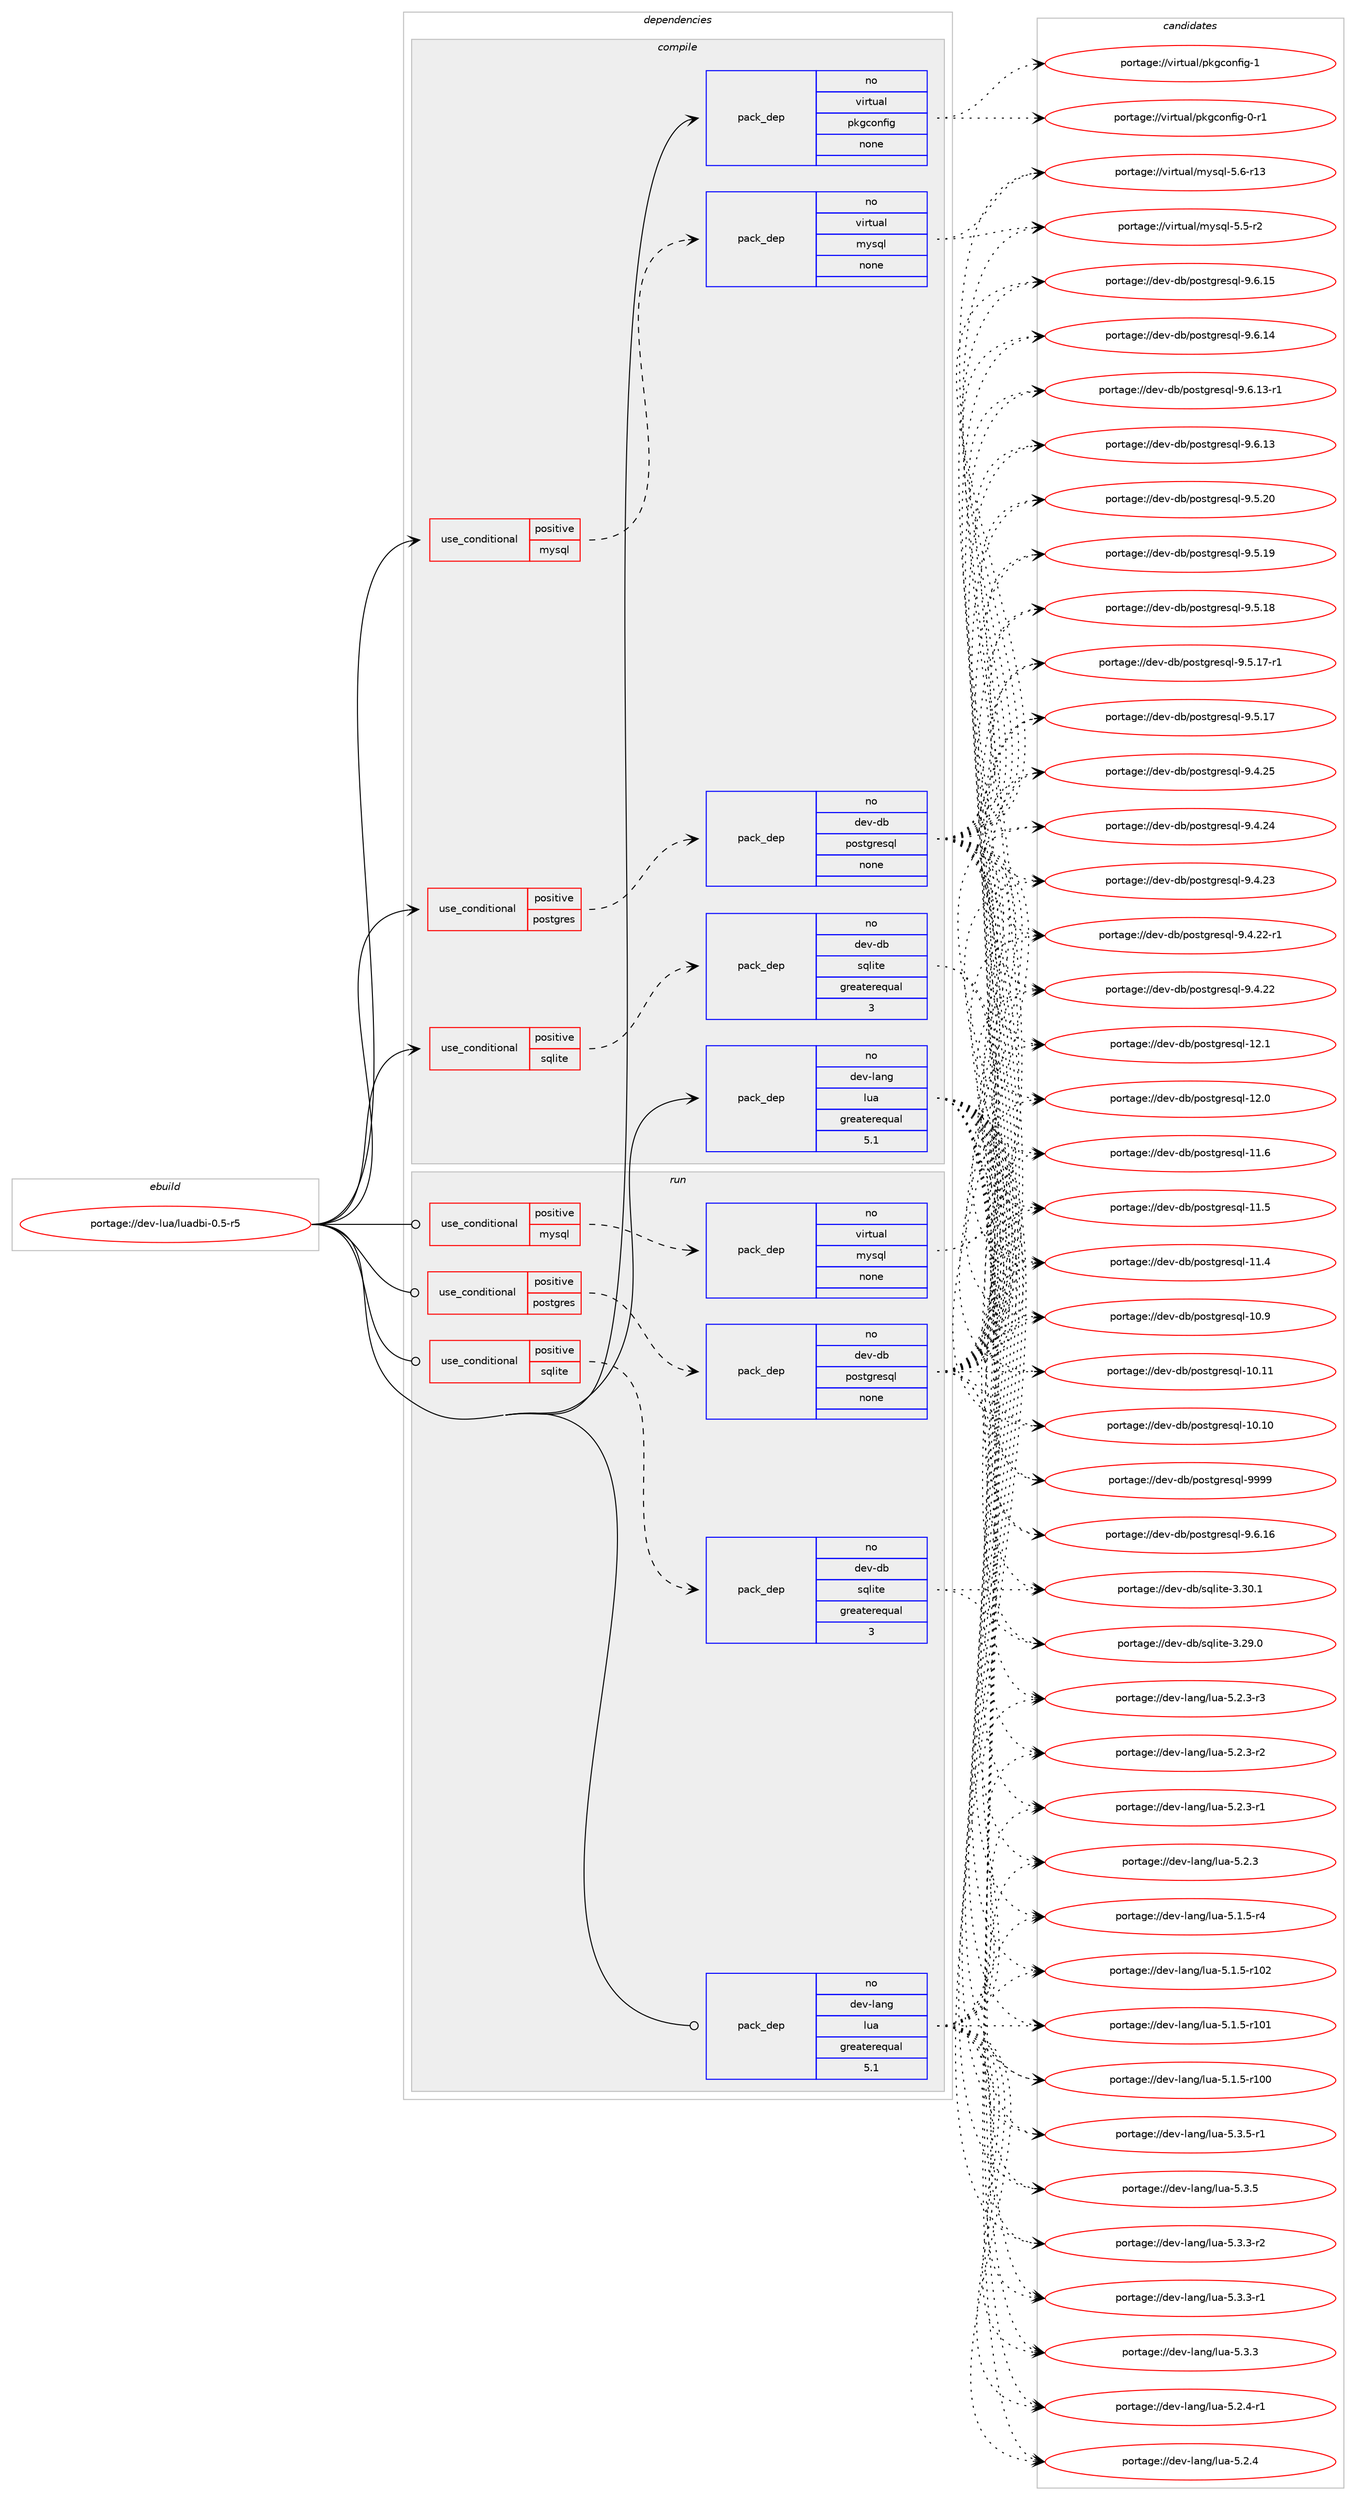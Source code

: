 digraph prolog {

# *************
# Graph options
# *************

newrank=true;
concentrate=true;
compound=true;
graph [rankdir=LR,fontname=Helvetica,fontsize=10,ranksep=1.5];#, ranksep=2.5, nodesep=0.2];
edge  [arrowhead=vee];
node  [fontname=Helvetica,fontsize=10];

# **********
# The ebuild
# **********

subgraph cluster_leftcol {
color=gray;
label=<<i>ebuild</i>>;
id [label="portage://dev-lua/luadbi-0.5-r5", color=red, width=4, href="../dev-lua/luadbi-0.5-r5.svg"];
}

# ****************
# The dependencies
# ****************

subgraph cluster_midcol {
color=gray;
label=<<i>dependencies</i>>;
subgraph cluster_compile {
fillcolor="#eeeeee";
style=filled;
label=<<i>compile</i>>;
subgraph cond123140 {
dependency505334 [label=<<TABLE BORDER="0" CELLBORDER="1" CELLSPACING="0" CELLPADDING="4"><TR><TD ROWSPAN="3" CELLPADDING="10">use_conditional</TD></TR><TR><TD>positive</TD></TR><TR><TD>mysql</TD></TR></TABLE>>, shape=none, color=red];
subgraph pack377056 {
dependency505335 [label=<<TABLE BORDER="0" CELLBORDER="1" CELLSPACING="0" CELLPADDING="4" WIDTH="220"><TR><TD ROWSPAN="6" CELLPADDING="30">pack_dep</TD></TR><TR><TD WIDTH="110">no</TD></TR><TR><TD>virtual</TD></TR><TR><TD>mysql</TD></TR><TR><TD>none</TD></TR><TR><TD></TD></TR></TABLE>>, shape=none, color=blue];
}
dependency505334:e -> dependency505335:w [weight=20,style="dashed",arrowhead="vee"];
}
id:e -> dependency505334:w [weight=20,style="solid",arrowhead="vee"];
subgraph cond123141 {
dependency505336 [label=<<TABLE BORDER="0" CELLBORDER="1" CELLSPACING="0" CELLPADDING="4"><TR><TD ROWSPAN="3" CELLPADDING="10">use_conditional</TD></TR><TR><TD>positive</TD></TR><TR><TD>postgres</TD></TR></TABLE>>, shape=none, color=red];
subgraph pack377057 {
dependency505337 [label=<<TABLE BORDER="0" CELLBORDER="1" CELLSPACING="0" CELLPADDING="4" WIDTH="220"><TR><TD ROWSPAN="6" CELLPADDING="30">pack_dep</TD></TR><TR><TD WIDTH="110">no</TD></TR><TR><TD>dev-db</TD></TR><TR><TD>postgresql</TD></TR><TR><TD>none</TD></TR><TR><TD></TD></TR></TABLE>>, shape=none, color=blue];
}
dependency505336:e -> dependency505337:w [weight=20,style="dashed",arrowhead="vee"];
}
id:e -> dependency505336:w [weight=20,style="solid",arrowhead="vee"];
subgraph cond123142 {
dependency505338 [label=<<TABLE BORDER="0" CELLBORDER="1" CELLSPACING="0" CELLPADDING="4"><TR><TD ROWSPAN="3" CELLPADDING="10">use_conditional</TD></TR><TR><TD>positive</TD></TR><TR><TD>sqlite</TD></TR></TABLE>>, shape=none, color=red];
subgraph pack377058 {
dependency505339 [label=<<TABLE BORDER="0" CELLBORDER="1" CELLSPACING="0" CELLPADDING="4" WIDTH="220"><TR><TD ROWSPAN="6" CELLPADDING="30">pack_dep</TD></TR><TR><TD WIDTH="110">no</TD></TR><TR><TD>dev-db</TD></TR><TR><TD>sqlite</TD></TR><TR><TD>greaterequal</TD></TR><TR><TD>3</TD></TR></TABLE>>, shape=none, color=blue];
}
dependency505338:e -> dependency505339:w [weight=20,style="dashed",arrowhead="vee"];
}
id:e -> dependency505338:w [weight=20,style="solid",arrowhead="vee"];
subgraph pack377059 {
dependency505340 [label=<<TABLE BORDER="0" CELLBORDER="1" CELLSPACING="0" CELLPADDING="4" WIDTH="220"><TR><TD ROWSPAN="6" CELLPADDING="30">pack_dep</TD></TR><TR><TD WIDTH="110">no</TD></TR><TR><TD>dev-lang</TD></TR><TR><TD>lua</TD></TR><TR><TD>greaterequal</TD></TR><TR><TD>5.1</TD></TR></TABLE>>, shape=none, color=blue];
}
id:e -> dependency505340:w [weight=20,style="solid",arrowhead="vee"];
subgraph pack377060 {
dependency505341 [label=<<TABLE BORDER="0" CELLBORDER="1" CELLSPACING="0" CELLPADDING="4" WIDTH="220"><TR><TD ROWSPAN="6" CELLPADDING="30">pack_dep</TD></TR><TR><TD WIDTH="110">no</TD></TR><TR><TD>virtual</TD></TR><TR><TD>pkgconfig</TD></TR><TR><TD>none</TD></TR><TR><TD></TD></TR></TABLE>>, shape=none, color=blue];
}
id:e -> dependency505341:w [weight=20,style="solid",arrowhead="vee"];
}
subgraph cluster_compileandrun {
fillcolor="#eeeeee";
style=filled;
label=<<i>compile and run</i>>;
}
subgraph cluster_run {
fillcolor="#eeeeee";
style=filled;
label=<<i>run</i>>;
subgraph cond123143 {
dependency505342 [label=<<TABLE BORDER="0" CELLBORDER="1" CELLSPACING="0" CELLPADDING="4"><TR><TD ROWSPAN="3" CELLPADDING="10">use_conditional</TD></TR><TR><TD>positive</TD></TR><TR><TD>mysql</TD></TR></TABLE>>, shape=none, color=red];
subgraph pack377061 {
dependency505343 [label=<<TABLE BORDER="0" CELLBORDER="1" CELLSPACING="0" CELLPADDING="4" WIDTH="220"><TR><TD ROWSPAN="6" CELLPADDING="30">pack_dep</TD></TR><TR><TD WIDTH="110">no</TD></TR><TR><TD>virtual</TD></TR><TR><TD>mysql</TD></TR><TR><TD>none</TD></TR><TR><TD></TD></TR></TABLE>>, shape=none, color=blue];
}
dependency505342:e -> dependency505343:w [weight=20,style="dashed",arrowhead="vee"];
}
id:e -> dependency505342:w [weight=20,style="solid",arrowhead="odot"];
subgraph cond123144 {
dependency505344 [label=<<TABLE BORDER="0" CELLBORDER="1" CELLSPACING="0" CELLPADDING="4"><TR><TD ROWSPAN="3" CELLPADDING="10">use_conditional</TD></TR><TR><TD>positive</TD></TR><TR><TD>postgres</TD></TR></TABLE>>, shape=none, color=red];
subgraph pack377062 {
dependency505345 [label=<<TABLE BORDER="0" CELLBORDER="1" CELLSPACING="0" CELLPADDING="4" WIDTH="220"><TR><TD ROWSPAN="6" CELLPADDING="30">pack_dep</TD></TR><TR><TD WIDTH="110">no</TD></TR><TR><TD>dev-db</TD></TR><TR><TD>postgresql</TD></TR><TR><TD>none</TD></TR><TR><TD></TD></TR></TABLE>>, shape=none, color=blue];
}
dependency505344:e -> dependency505345:w [weight=20,style="dashed",arrowhead="vee"];
}
id:e -> dependency505344:w [weight=20,style="solid",arrowhead="odot"];
subgraph cond123145 {
dependency505346 [label=<<TABLE BORDER="0" CELLBORDER="1" CELLSPACING="0" CELLPADDING="4"><TR><TD ROWSPAN="3" CELLPADDING="10">use_conditional</TD></TR><TR><TD>positive</TD></TR><TR><TD>sqlite</TD></TR></TABLE>>, shape=none, color=red];
subgraph pack377063 {
dependency505347 [label=<<TABLE BORDER="0" CELLBORDER="1" CELLSPACING="0" CELLPADDING="4" WIDTH="220"><TR><TD ROWSPAN="6" CELLPADDING="30">pack_dep</TD></TR><TR><TD WIDTH="110">no</TD></TR><TR><TD>dev-db</TD></TR><TR><TD>sqlite</TD></TR><TR><TD>greaterequal</TD></TR><TR><TD>3</TD></TR></TABLE>>, shape=none, color=blue];
}
dependency505346:e -> dependency505347:w [weight=20,style="dashed",arrowhead="vee"];
}
id:e -> dependency505346:w [weight=20,style="solid",arrowhead="odot"];
subgraph pack377064 {
dependency505348 [label=<<TABLE BORDER="0" CELLBORDER="1" CELLSPACING="0" CELLPADDING="4" WIDTH="220"><TR><TD ROWSPAN="6" CELLPADDING="30">pack_dep</TD></TR><TR><TD WIDTH="110">no</TD></TR><TR><TD>dev-lang</TD></TR><TR><TD>lua</TD></TR><TR><TD>greaterequal</TD></TR><TR><TD>5.1</TD></TR></TABLE>>, shape=none, color=blue];
}
id:e -> dependency505348:w [weight=20,style="solid",arrowhead="odot"];
}
}

# **************
# The candidates
# **************

subgraph cluster_choices {
rank=same;
color=gray;
label=<<i>candidates</i>>;

subgraph choice377056 {
color=black;
nodesep=1;
choice118105114116117971084710912111511310845534654451144951 [label="portage://virtual/mysql-5.6-r13", color=red, width=4,href="../virtual/mysql-5.6-r13.svg"];
choice1181051141161179710847109121115113108455346534511450 [label="portage://virtual/mysql-5.5-r2", color=red, width=4,href="../virtual/mysql-5.5-r2.svg"];
dependency505335:e -> choice118105114116117971084710912111511310845534654451144951:w [style=dotted,weight="100"];
dependency505335:e -> choice1181051141161179710847109121115113108455346534511450:w [style=dotted,weight="100"];
}
subgraph choice377057 {
color=black;
nodesep=1;
choice1001011184510098471121111151161031141011151131084557575757 [label="portage://dev-db/postgresql-9999", color=red, width=4,href="../dev-db/postgresql-9999.svg"];
choice10010111845100984711211111511610311410111511310845574654464954 [label="portage://dev-db/postgresql-9.6.16", color=red, width=4,href="../dev-db/postgresql-9.6.16.svg"];
choice10010111845100984711211111511610311410111511310845574654464953 [label="portage://dev-db/postgresql-9.6.15", color=red, width=4,href="../dev-db/postgresql-9.6.15.svg"];
choice10010111845100984711211111511610311410111511310845574654464952 [label="portage://dev-db/postgresql-9.6.14", color=red, width=4,href="../dev-db/postgresql-9.6.14.svg"];
choice100101118451009847112111115116103114101115113108455746544649514511449 [label="portage://dev-db/postgresql-9.6.13-r1", color=red, width=4,href="../dev-db/postgresql-9.6.13-r1.svg"];
choice10010111845100984711211111511610311410111511310845574654464951 [label="portage://dev-db/postgresql-9.6.13", color=red, width=4,href="../dev-db/postgresql-9.6.13.svg"];
choice10010111845100984711211111511610311410111511310845574653465048 [label="portage://dev-db/postgresql-9.5.20", color=red, width=4,href="../dev-db/postgresql-9.5.20.svg"];
choice10010111845100984711211111511610311410111511310845574653464957 [label="portage://dev-db/postgresql-9.5.19", color=red, width=4,href="../dev-db/postgresql-9.5.19.svg"];
choice10010111845100984711211111511610311410111511310845574653464956 [label="portage://dev-db/postgresql-9.5.18", color=red, width=4,href="../dev-db/postgresql-9.5.18.svg"];
choice100101118451009847112111115116103114101115113108455746534649554511449 [label="portage://dev-db/postgresql-9.5.17-r1", color=red, width=4,href="../dev-db/postgresql-9.5.17-r1.svg"];
choice10010111845100984711211111511610311410111511310845574653464955 [label="portage://dev-db/postgresql-9.5.17", color=red, width=4,href="../dev-db/postgresql-9.5.17.svg"];
choice10010111845100984711211111511610311410111511310845574652465053 [label="portage://dev-db/postgresql-9.4.25", color=red, width=4,href="../dev-db/postgresql-9.4.25.svg"];
choice10010111845100984711211111511610311410111511310845574652465052 [label="portage://dev-db/postgresql-9.4.24", color=red, width=4,href="../dev-db/postgresql-9.4.24.svg"];
choice10010111845100984711211111511610311410111511310845574652465051 [label="portage://dev-db/postgresql-9.4.23", color=red, width=4,href="../dev-db/postgresql-9.4.23.svg"];
choice100101118451009847112111115116103114101115113108455746524650504511449 [label="portage://dev-db/postgresql-9.4.22-r1", color=red, width=4,href="../dev-db/postgresql-9.4.22-r1.svg"];
choice10010111845100984711211111511610311410111511310845574652465050 [label="portage://dev-db/postgresql-9.4.22", color=red, width=4,href="../dev-db/postgresql-9.4.22.svg"];
choice1001011184510098471121111151161031141011151131084549504649 [label="portage://dev-db/postgresql-12.1", color=red, width=4,href="../dev-db/postgresql-12.1.svg"];
choice1001011184510098471121111151161031141011151131084549504648 [label="portage://dev-db/postgresql-12.0", color=red, width=4,href="../dev-db/postgresql-12.0.svg"];
choice1001011184510098471121111151161031141011151131084549494654 [label="portage://dev-db/postgresql-11.6", color=red, width=4,href="../dev-db/postgresql-11.6.svg"];
choice1001011184510098471121111151161031141011151131084549494653 [label="portage://dev-db/postgresql-11.5", color=red, width=4,href="../dev-db/postgresql-11.5.svg"];
choice1001011184510098471121111151161031141011151131084549494652 [label="portage://dev-db/postgresql-11.4", color=red, width=4,href="../dev-db/postgresql-11.4.svg"];
choice1001011184510098471121111151161031141011151131084549484657 [label="portage://dev-db/postgresql-10.9", color=red, width=4,href="../dev-db/postgresql-10.9.svg"];
choice100101118451009847112111115116103114101115113108454948464949 [label="portage://dev-db/postgresql-10.11", color=red, width=4,href="../dev-db/postgresql-10.11.svg"];
choice100101118451009847112111115116103114101115113108454948464948 [label="portage://dev-db/postgresql-10.10", color=red, width=4,href="../dev-db/postgresql-10.10.svg"];
dependency505337:e -> choice1001011184510098471121111151161031141011151131084557575757:w [style=dotted,weight="100"];
dependency505337:e -> choice10010111845100984711211111511610311410111511310845574654464954:w [style=dotted,weight="100"];
dependency505337:e -> choice10010111845100984711211111511610311410111511310845574654464953:w [style=dotted,weight="100"];
dependency505337:e -> choice10010111845100984711211111511610311410111511310845574654464952:w [style=dotted,weight="100"];
dependency505337:e -> choice100101118451009847112111115116103114101115113108455746544649514511449:w [style=dotted,weight="100"];
dependency505337:e -> choice10010111845100984711211111511610311410111511310845574654464951:w [style=dotted,weight="100"];
dependency505337:e -> choice10010111845100984711211111511610311410111511310845574653465048:w [style=dotted,weight="100"];
dependency505337:e -> choice10010111845100984711211111511610311410111511310845574653464957:w [style=dotted,weight="100"];
dependency505337:e -> choice10010111845100984711211111511610311410111511310845574653464956:w [style=dotted,weight="100"];
dependency505337:e -> choice100101118451009847112111115116103114101115113108455746534649554511449:w [style=dotted,weight="100"];
dependency505337:e -> choice10010111845100984711211111511610311410111511310845574653464955:w [style=dotted,weight="100"];
dependency505337:e -> choice10010111845100984711211111511610311410111511310845574652465053:w [style=dotted,weight="100"];
dependency505337:e -> choice10010111845100984711211111511610311410111511310845574652465052:w [style=dotted,weight="100"];
dependency505337:e -> choice10010111845100984711211111511610311410111511310845574652465051:w [style=dotted,weight="100"];
dependency505337:e -> choice100101118451009847112111115116103114101115113108455746524650504511449:w [style=dotted,weight="100"];
dependency505337:e -> choice10010111845100984711211111511610311410111511310845574652465050:w [style=dotted,weight="100"];
dependency505337:e -> choice1001011184510098471121111151161031141011151131084549504649:w [style=dotted,weight="100"];
dependency505337:e -> choice1001011184510098471121111151161031141011151131084549504648:w [style=dotted,weight="100"];
dependency505337:e -> choice1001011184510098471121111151161031141011151131084549494654:w [style=dotted,weight="100"];
dependency505337:e -> choice1001011184510098471121111151161031141011151131084549494653:w [style=dotted,weight="100"];
dependency505337:e -> choice1001011184510098471121111151161031141011151131084549494652:w [style=dotted,weight="100"];
dependency505337:e -> choice1001011184510098471121111151161031141011151131084549484657:w [style=dotted,weight="100"];
dependency505337:e -> choice100101118451009847112111115116103114101115113108454948464949:w [style=dotted,weight="100"];
dependency505337:e -> choice100101118451009847112111115116103114101115113108454948464948:w [style=dotted,weight="100"];
}
subgraph choice377058 {
color=black;
nodesep=1;
choice10010111845100984711511310810511610145514651484649 [label="portage://dev-db/sqlite-3.30.1", color=red, width=4,href="../dev-db/sqlite-3.30.1.svg"];
choice10010111845100984711511310810511610145514650574648 [label="portage://dev-db/sqlite-3.29.0", color=red, width=4,href="../dev-db/sqlite-3.29.0.svg"];
dependency505339:e -> choice10010111845100984711511310810511610145514651484649:w [style=dotted,weight="100"];
dependency505339:e -> choice10010111845100984711511310810511610145514650574648:w [style=dotted,weight="100"];
}
subgraph choice377059 {
color=black;
nodesep=1;
choice100101118451089711010347108117974553465146534511449 [label="portage://dev-lang/lua-5.3.5-r1", color=red, width=4,href="../dev-lang/lua-5.3.5-r1.svg"];
choice10010111845108971101034710811797455346514653 [label="portage://dev-lang/lua-5.3.5", color=red, width=4,href="../dev-lang/lua-5.3.5.svg"];
choice100101118451089711010347108117974553465146514511450 [label="portage://dev-lang/lua-5.3.3-r2", color=red, width=4,href="../dev-lang/lua-5.3.3-r2.svg"];
choice100101118451089711010347108117974553465146514511449 [label="portage://dev-lang/lua-5.3.3-r1", color=red, width=4,href="../dev-lang/lua-5.3.3-r1.svg"];
choice10010111845108971101034710811797455346514651 [label="portage://dev-lang/lua-5.3.3", color=red, width=4,href="../dev-lang/lua-5.3.3.svg"];
choice100101118451089711010347108117974553465046524511449 [label="portage://dev-lang/lua-5.2.4-r1", color=red, width=4,href="../dev-lang/lua-5.2.4-r1.svg"];
choice10010111845108971101034710811797455346504652 [label="portage://dev-lang/lua-5.2.4", color=red, width=4,href="../dev-lang/lua-5.2.4.svg"];
choice100101118451089711010347108117974553465046514511451 [label="portage://dev-lang/lua-5.2.3-r3", color=red, width=4,href="../dev-lang/lua-5.2.3-r3.svg"];
choice100101118451089711010347108117974553465046514511450 [label="portage://dev-lang/lua-5.2.3-r2", color=red, width=4,href="../dev-lang/lua-5.2.3-r2.svg"];
choice100101118451089711010347108117974553465046514511449 [label="portage://dev-lang/lua-5.2.3-r1", color=red, width=4,href="../dev-lang/lua-5.2.3-r1.svg"];
choice10010111845108971101034710811797455346504651 [label="portage://dev-lang/lua-5.2.3", color=red, width=4,href="../dev-lang/lua-5.2.3.svg"];
choice100101118451089711010347108117974553464946534511452 [label="portage://dev-lang/lua-5.1.5-r4", color=red, width=4,href="../dev-lang/lua-5.1.5-r4.svg"];
choice1001011184510897110103471081179745534649465345114494850 [label="portage://dev-lang/lua-5.1.5-r102", color=red, width=4,href="../dev-lang/lua-5.1.5-r102.svg"];
choice1001011184510897110103471081179745534649465345114494849 [label="portage://dev-lang/lua-5.1.5-r101", color=red, width=4,href="../dev-lang/lua-5.1.5-r101.svg"];
choice1001011184510897110103471081179745534649465345114494848 [label="portage://dev-lang/lua-5.1.5-r100", color=red, width=4,href="../dev-lang/lua-5.1.5-r100.svg"];
dependency505340:e -> choice100101118451089711010347108117974553465146534511449:w [style=dotted,weight="100"];
dependency505340:e -> choice10010111845108971101034710811797455346514653:w [style=dotted,weight="100"];
dependency505340:e -> choice100101118451089711010347108117974553465146514511450:w [style=dotted,weight="100"];
dependency505340:e -> choice100101118451089711010347108117974553465146514511449:w [style=dotted,weight="100"];
dependency505340:e -> choice10010111845108971101034710811797455346514651:w [style=dotted,weight="100"];
dependency505340:e -> choice100101118451089711010347108117974553465046524511449:w [style=dotted,weight="100"];
dependency505340:e -> choice10010111845108971101034710811797455346504652:w [style=dotted,weight="100"];
dependency505340:e -> choice100101118451089711010347108117974553465046514511451:w [style=dotted,weight="100"];
dependency505340:e -> choice100101118451089711010347108117974553465046514511450:w [style=dotted,weight="100"];
dependency505340:e -> choice100101118451089711010347108117974553465046514511449:w [style=dotted,weight="100"];
dependency505340:e -> choice10010111845108971101034710811797455346504651:w [style=dotted,weight="100"];
dependency505340:e -> choice100101118451089711010347108117974553464946534511452:w [style=dotted,weight="100"];
dependency505340:e -> choice1001011184510897110103471081179745534649465345114494850:w [style=dotted,weight="100"];
dependency505340:e -> choice1001011184510897110103471081179745534649465345114494849:w [style=dotted,weight="100"];
dependency505340:e -> choice1001011184510897110103471081179745534649465345114494848:w [style=dotted,weight="100"];
}
subgraph choice377060 {
color=black;
nodesep=1;
choice1181051141161179710847112107103991111101021051034549 [label="portage://virtual/pkgconfig-1", color=red, width=4,href="../virtual/pkgconfig-1.svg"];
choice11810511411611797108471121071039911111010210510345484511449 [label="portage://virtual/pkgconfig-0-r1", color=red, width=4,href="../virtual/pkgconfig-0-r1.svg"];
dependency505341:e -> choice1181051141161179710847112107103991111101021051034549:w [style=dotted,weight="100"];
dependency505341:e -> choice11810511411611797108471121071039911111010210510345484511449:w [style=dotted,weight="100"];
}
subgraph choice377061 {
color=black;
nodesep=1;
choice118105114116117971084710912111511310845534654451144951 [label="portage://virtual/mysql-5.6-r13", color=red, width=4,href="../virtual/mysql-5.6-r13.svg"];
choice1181051141161179710847109121115113108455346534511450 [label="portage://virtual/mysql-5.5-r2", color=red, width=4,href="../virtual/mysql-5.5-r2.svg"];
dependency505343:e -> choice118105114116117971084710912111511310845534654451144951:w [style=dotted,weight="100"];
dependency505343:e -> choice1181051141161179710847109121115113108455346534511450:w [style=dotted,weight="100"];
}
subgraph choice377062 {
color=black;
nodesep=1;
choice1001011184510098471121111151161031141011151131084557575757 [label="portage://dev-db/postgresql-9999", color=red, width=4,href="../dev-db/postgresql-9999.svg"];
choice10010111845100984711211111511610311410111511310845574654464954 [label="portage://dev-db/postgresql-9.6.16", color=red, width=4,href="../dev-db/postgresql-9.6.16.svg"];
choice10010111845100984711211111511610311410111511310845574654464953 [label="portage://dev-db/postgresql-9.6.15", color=red, width=4,href="../dev-db/postgresql-9.6.15.svg"];
choice10010111845100984711211111511610311410111511310845574654464952 [label="portage://dev-db/postgresql-9.6.14", color=red, width=4,href="../dev-db/postgresql-9.6.14.svg"];
choice100101118451009847112111115116103114101115113108455746544649514511449 [label="portage://dev-db/postgresql-9.6.13-r1", color=red, width=4,href="../dev-db/postgresql-9.6.13-r1.svg"];
choice10010111845100984711211111511610311410111511310845574654464951 [label="portage://dev-db/postgresql-9.6.13", color=red, width=4,href="../dev-db/postgresql-9.6.13.svg"];
choice10010111845100984711211111511610311410111511310845574653465048 [label="portage://dev-db/postgresql-9.5.20", color=red, width=4,href="../dev-db/postgresql-9.5.20.svg"];
choice10010111845100984711211111511610311410111511310845574653464957 [label="portage://dev-db/postgresql-9.5.19", color=red, width=4,href="../dev-db/postgresql-9.5.19.svg"];
choice10010111845100984711211111511610311410111511310845574653464956 [label="portage://dev-db/postgresql-9.5.18", color=red, width=4,href="../dev-db/postgresql-9.5.18.svg"];
choice100101118451009847112111115116103114101115113108455746534649554511449 [label="portage://dev-db/postgresql-9.5.17-r1", color=red, width=4,href="../dev-db/postgresql-9.5.17-r1.svg"];
choice10010111845100984711211111511610311410111511310845574653464955 [label="portage://dev-db/postgresql-9.5.17", color=red, width=4,href="../dev-db/postgresql-9.5.17.svg"];
choice10010111845100984711211111511610311410111511310845574652465053 [label="portage://dev-db/postgresql-9.4.25", color=red, width=4,href="../dev-db/postgresql-9.4.25.svg"];
choice10010111845100984711211111511610311410111511310845574652465052 [label="portage://dev-db/postgresql-9.4.24", color=red, width=4,href="../dev-db/postgresql-9.4.24.svg"];
choice10010111845100984711211111511610311410111511310845574652465051 [label="portage://dev-db/postgresql-9.4.23", color=red, width=4,href="../dev-db/postgresql-9.4.23.svg"];
choice100101118451009847112111115116103114101115113108455746524650504511449 [label="portage://dev-db/postgresql-9.4.22-r1", color=red, width=4,href="../dev-db/postgresql-9.4.22-r1.svg"];
choice10010111845100984711211111511610311410111511310845574652465050 [label="portage://dev-db/postgresql-9.4.22", color=red, width=4,href="../dev-db/postgresql-9.4.22.svg"];
choice1001011184510098471121111151161031141011151131084549504649 [label="portage://dev-db/postgresql-12.1", color=red, width=4,href="../dev-db/postgresql-12.1.svg"];
choice1001011184510098471121111151161031141011151131084549504648 [label="portage://dev-db/postgresql-12.0", color=red, width=4,href="../dev-db/postgresql-12.0.svg"];
choice1001011184510098471121111151161031141011151131084549494654 [label="portage://dev-db/postgresql-11.6", color=red, width=4,href="../dev-db/postgresql-11.6.svg"];
choice1001011184510098471121111151161031141011151131084549494653 [label="portage://dev-db/postgresql-11.5", color=red, width=4,href="../dev-db/postgresql-11.5.svg"];
choice1001011184510098471121111151161031141011151131084549494652 [label="portage://dev-db/postgresql-11.4", color=red, width=4,href="../dev-db/postgresql-11.4.svg"];
choice1001011184510098471121111151161031141011151131084549484657 [label="portage://dev-db/postgresql-10.9", color=red, width=4,href="../dev-db/postgresql-10.9.svg"];
choice100101118451009847112111115116103114101115113108454948464949 [label="portage://dev-db/postgresql-10.11", color=red, width=4,href="../dev-db/postgresql-10.11.svg"];
choice100101118451009847112111115116103114101115113108454948464948 [label="portage://dev-db/postgresql-10.10", color=red, width=4,href="../dev-db/postgresql-10.10.svg"];
dependency505345:e -> choice1001011184510098471121111151161031141011151131084557575757:w [style=dotted,weight="100"];
dependency505345:e -> choice10010111845100984711211111511610311410111511310845574654464954:w [style=dotted,weight="100"];
dependency505345:e -> choice10010111845100984711211111511610311410111511310845574654464953:w [style=dotted,weight="100"];
dependency505345:e -> choice10010111845100984711211111511610311410111511310845574654464952:w [style=dotted,weight="100"];
dependency505345:e -> choice100101118451009847112111115116103114101115113108455746544649514511449:w [style=dotted,weight="100"];
dependency505345:e -> choice10010111845100984711211111511610311410111511310845574654464951:w [style=dotted,weight="100"];
dependency505345:e -> choice10010111845100984711211111511610311410111511310845574653465048:w [style=dotted,weight="100"];
dependency505345:e -> choice10010111845100984711211111511610311410111511310845574653464957:w [style=dotted,weight="100"];
dependency505345:e -> choice10010111845100984711211111511610311410111511310845574653464956:w [style=dotted,weight="100"];
dependency505345:e -> choice100101118451009847112111115116103114101115113108455746534649554511449:w [style=dotted,weight="100"];
dependency505345:e -> choice10010111845100984711211111511610311410111511310845574653464955:w [style=dotted,weight="100"];
dependency505345:e -> choice10010111845100984711211111511610311410111511310845574652465053:w [style=dotted,weight="100"];
dependency505345:e -> choice10010111845100984711211111511610311410111511310845574652465052:w [style=dotted,weight="100"];
dependency505345:e -> choice10010111845100984711211111511610311410111511310845574652465051:w [style=dotted,weight="100"];
dependency505345:e -> choice100101118451009847112111115116103114101115113108455746524650504511449:w [style=dotted,weight="100"];
dependency505345:e -> choice10010111845100984711211111511610311410111511310845574652465050:w [style=dotted,weight="100"];
dependency505345:e -> choice1001011184510098471121111151161031141011151131084549504649:w [style=dotted,weight="100"];
dependency505345:e -> choice1001011184510098471121111151161031141011151131084549504648:w [style=dotted,weight="100"];
dependency505345:e -> choice1001011184510098471121111151161031141011151131084549494654:w [style=dotted,weight="100"];
dependency505345:e -> choice1001011184510098471121111151161031141011151131084549494653:w [style=dotted,weight="100"];
dependency505345:e -> choice1001011184510098471121111151161031141011151131084549494652:w [style=dotted,weight="100"];
dependency505345:e -> choice1001011184510098471121111151161031141011151131084549484657:w [style=dotted,weight="100"];
dependency505345:e -> choice100101118451009847112111115116103114101115113108454948464949:w [style=dotted,weight="100"];
dependency505345:e -> choice100101118451009847112111115116103114101115113108454948464948:w [style=dotted,weight="100"];
}
subgraph choice377063 {
color=black;
nodesep=1;
choice10010111845100984711511310810511610145514651484649 [label="portage://dev-db/sqlite-3.30.1", color=red, width=4,href="../dev-db/sqlite-3.30.1.svg"];
choice10010111845100984711511310810511610145514650574648 [label="portage://dev-db/sqlite-3.29.0", color=red, width=4,href="../dev-db/sqlite-3.29.0.svg"];
dependency505347:e -> choice10010111845100984711511310810511610145514651484649:w [style=dotted,weight="100"];
dependency505347:e -> choice10010111845100984711511310810511610145514650574648:w [style=dotted,weight="100"];
}
subgraph choice377064 {
color=black;
nodesep=1;
choice100101118451089711010347108117974553465146534511449 [label="portage://dev-lang/lua-5.3.5-r1", color=red, width=4,href="../dev-lang/lua-5.3.5-r1.svg"];
choice10010111845108971101034710811797455346514653 [label="portage://dev-lang/lua-5.3.5", color=red, width=4,href="../dev-lang/lua-5.3.5.svg"];
choice100101118451089711010347108117974553465146514511450 [label="portage://dev-lang/lua-5.3.3-r2", color=red, width=4,href="../dev-lang/lua-5.3.3-r2.svg"];
choice100101118451089711010347108117974553465146514511449 [label="portage://dev-lang/lua-5.3.3-r1", color=red, width=4,href="../dev-lang/lua-5.3.3-r1.svg"];
choice10010111845108971101034710811797455346514651 [label="portage://dev-lang/lua-5.3.3", color=red, width=4,href="../dev-lang/lua-5.3.3.svg"];
choice100101118451089711010347108117974553465046524511449 [label="portage://dev-lang/lua-5.2.4-r1", color=red, width=4,href="../dev-lang/lua-5.2.4-r1.svg"];
choice10010111845108971101034710811797455346504652 [label="portage://dev-lang/lua-5.2.4", color=red, width=4,href="../dev-lang/lua-5.2.4.svg"];
choice100101118451089711010347108117974553465046514511451 [label="portage://dev-lang/lua-5.2.3-r3", color=red, width=4,href="../dev-lang/lua-5.2.3-r3.svg"];
choice100101118451089711010347108117974553465046514511450 [label="portage://dev-lang/lua-5.2.3-r2", color=red, width=4,href="../dev-lang/lua-5.2.3-r2.svg"];
choice100101118451089711010347108117974553465046514511449 [label="portage://dev-lang/lua-5.2.3-r1", color=red, width=4,href="../dev-lang/lua-5.2.3-r1.svg"];
choice10010111845108971101034710811797455346504651 [label="portage://dev-lang/lua-5.2.3", color=red, width=4,href="../dev-lang/lua-5.2.3.svg"];
choice100101118451089711010347108117974553464946534511452 [label="portage://dev-lang/lua-5.1.5-r4", color=red, width=4,href="../dev-lang/lua-5.1.5-r4.svg"];
choice1001011184510897110103471081179745534649465345114494850 [label="portage://dev-lang/lua-5.1.5-r102", color=red, width=4,href="../dev-lang/lua-5.1.5-r102.svg"];
choice1001011184510897110103471081179745534649465345114494849 [label="portage://dev-lang/lua-5.1.5-r101", color=red, width=4,href="../dev-lang/lua-5.1.5-r101.svg"];
choice1001011184510897110103471081179745534649465345114494848 [label="portage://dev-lang/lua-5.1.5-r100", color=red, width=4,href="../dev-lang/lua-5.1.5-r100.svg"];
dependency505348:e -> choice100101118451089711010347108117974553465146534511449:w [style=dotted,weight="100"];
dependency505348:e -> choice10010111845108971101034710811797455346514653:w [style=dotted,weight="100"];
dependency505348:e -> choice100101118451089711010347108117974553465146514511450:w [style=dotted,weight="100"];
dependency505348:e -> choice100101118451089711010347108117974553465146514511449:w [style=dotted,weight="100"];
dependency505348:e -> choice10010111845108971101034710811797455346514651:w [style=dotted,weight="100"];
dependency505348:e -> choice100101118451089711010347108117974553465046524511449:w [style=dotted,weight="100"];
dependency505348:e -> choice10010111845108971101034710811797455346504652:w [style=dotted,weight="100"];
dependency505348:e -> choice100101118451089711010347108117974553465046514511451:w [style=dotted,weight="100"];
dependency505348:e -> choice100101118451089711010347108117974553465046514511450:w [style=dotted,weight="100"];
dependency505348:e -> choice100101118451089711010347108117974553465046514511449:w [style=dotted,weight="100"];
dependency505348:e -> choice10010111845108971101034710811797455346504651:w [style=dotted,weight="100"];
dependency505348:e -> choice100101118451089711010347108117974553464946534511452:w [style=dotted,weight="100"];
dependency505348:e -> choice1001011184510897110103471081179745534649465345114494850:w [style=dotted,weight="100"];
dependency505348:e -> choice1001011184510897110103471081179745534649465345114494849:w [style=dotted,weight="100"];
dependency505348:e -> choice1001011184510897110103471081179745534649465345114494848:w [style=dotted,weight="100"];
}
}

}
